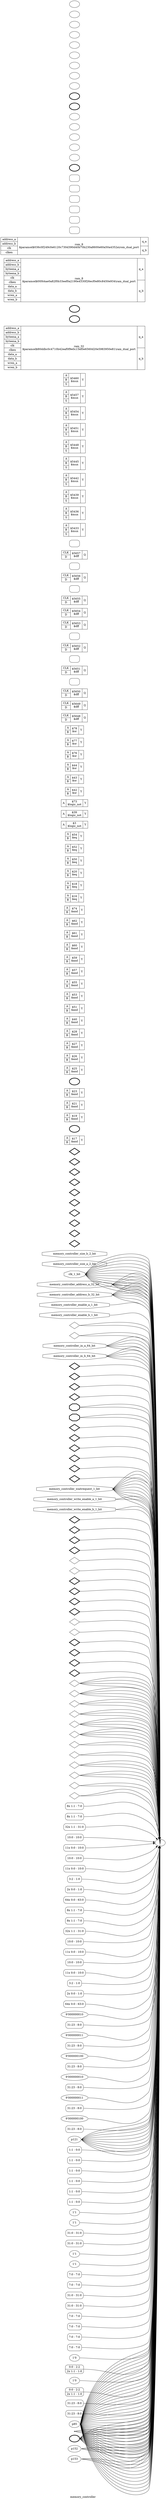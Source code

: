 digraph "memory_controller" {
label="memory_controller";
rankdir="LR";
remincross=true;
0n19 [ shape=octagon, label="clk_1_bit", color="black", fontcolor="black" ];
0n20 [ shape=octagon, label="memory_controller_address_a_32_bit", color="black", fontcolor="black" ];
0n21 [ shape=octagon, label="memory_controller_address_b_32_bit", color="black", fontcolor="black" ];
0n22 [ shape=octagon, label="memory_controller_enable_a_1_bit", color="black", fontcolor="black" ];
0n23 [ shape=octagon, label="memory_controller_enable_b_1_bit", color="black", fontcolor="black" ];
0n24 [ shape=diamond, label="memory_controller_enable_reg_a_1_bit", color="black", fontcolor="black" ];
0n25 [ shape=diamond, label="memory_controller_enable_reg_b_1_bit", color="black", fontcolor="black" ];
0n26 [ shape=octagon, label="memory_controller_in_a_64_bit", color="black", fontcolor="black" ];
0n27 [ shape=octagon, label="memory_controller_in_b_64_bit", color="black", fontcolor="black" ];
0n28 [ shape=diamond, label="memory_controller_out_a_64_bit", color="black", fontcolor="black" ];
0n29 [ shape=diamond, label="memory_controller_out_b_64_bit", color="black", fontcolor="black" ];
0n30 [ shape=diamond, label="memory_controller_out_prev_a_64_bit", color="black", fontcolor="black" ];
0n31 [ shape=diamond, label="memory_controller_out_prev_b_64_bit", color="black", fontcolor="black" ];
0n32 [ shape=octagon, label="memory_controller_out_reg_a_64_bit", color="black", fontcolor="black" ];
0n33 [ shape=octagon, label="memory_controller_out_reg_b_64_bit", color="black", fontcolor="black" ];
0n34 [ shape=diamond, label="memory_controller_ram_32_out_a_32_bit", color="black", fontcolor="black" ];
0n35 [ shape=diamond, label="memory_controller_ram_32_out_b_32_bit", color="black", fontcolor="black" ];
0n36 [ shape=diamond, label="memory_controller_ram_8_out_a_8_bit", color="black", fontcolor="black" ];
0n37 [ shape=diamond, label="memory_controller_ram_8_out_b_8_bit", color="black", fontcolor="black" ];
0n38 [ shape=diamond, label="memory_controller_rom_8_out_a_8_bit", color="black", fontcolor="black" ];
0n39 [ shape=diamond, label="memory_controller_rom_8_out_b_8_bit", color="black", fontcolor="black" ];
0n40 [ shape=octagon, label="memory_controller_size_a_2_bit", color="black", fontcolor="black" ];
0n41 [ shape=octagon, label="memory_controller_size_b_2_bit", color="black", fontcolor="black" ];
0n42 [ shape=octagon, label="memory_controller_waitrequest_1_bit", color="black", fontcolor="black" ];
0n43 [ shape=octagon, label="memory_controller_write_enable_a_1_bit", color="black", fontcolor="black" ];
0n44 [ shape=octagon, label="memory_controller_write_enable_b_1_bit", color="black", fontcolor="black" ];
0n45 [ shape=diamond, label="ram_32_address_a_2_bit", color="black", fontcolor="black" ];
0n46 [ shape=diamond, label="ram_32_address_b_2_bit", color="black", fontcolor="black" ];
0n47 [ shape=diamond, label="ram_32_in_a_32_bit", color="black", fontcolor="black" ];
0n48 [ shape=diamond, label="ram_32_in_b_32_bit", color="black", fontcolor="black" ];
0n49 [ shape=diamond, label="ram_32_out_a_32_bit", color="black", fontcolor="black" ];
0n50 [ shape=diamond, label="ram_32_out_b_32_bit", color="black", fontcolor="black" ];
0n51 [ shape=diamond, label="ram_32_write_enable_a_1_bit", color="black", fontcolor="black" ];
0n52 [ shape=diamond, label="ram_32_write_enable_b_1_bit", color="black", fontcolor="black" ];
0n53 [ shape=diamond, label="ram_8_address_a_11_bit", color="black", fontcolor="black" ];
0n54 [ shape=diamond, label="ram_8_address_b_11_bit", color="black", fontcolor="black" ];
0n55 [ shape=diamond, label="ram_8_in_a_8_bit", color="black", fontcolor="black" ];
0n56 [ shape=diamond, label="ram_8_in_b_8_bit", color="black", fontcolor="black" ];
0n57 [ shape=diamond, label="ram_8_out_a_8_bit", color="black", fontcolor="black" ];
0n58 [ shape=diamond, label="ram_8_out_b_8_bit", color="black", fontcolor="black" ];
0n59 [ shape=diamond, label="ram_8_write_enable_a_1_bit", color="black", fontcolor="black" ];
0n60 [ shape=diamond, label="ram_8_write_enable_b_1_bit", color="black", fontcolor="black" ];
0n61 [ shape=diamond, label="rom_8_address_a_11_bit", color="black", fontcolor="black" ];
0n62 [ shape=diamond, label="rom_8_address_b_11_bit", color="black", fontcolor="black" ];
0n63 [ shape=diamond, label="rom_8_in_a_8_bit", color="black", fontcolor="black" ];
0n64 [ shape=diamond, label="rom_8_in_b_8_bit", color="black", fontcolor="black" ];
0n65 [ shape=diamond, label="rom_8_out_a_8_bit", color="black", fontcolor="black" ];
0n66 [ shape=diamond, label="rom_8_out_b_8_bit", color="black", fontcolor="black" ];
0n67 [ shape=diamond, label="select_not_struct_a_3_bit", color="black", fontcolor="black" ];
0n68 [ shape=diamond, label="select_not_struct_b_3_bit", color="black", fontcolor="black" ];
0n69 [ shape=diamond, label="select_ram_32_a_1_bit", color="black", fontcolor="black" ];
0n70 [ shape=diamond, label="select_ram_32_b_1_bit", color="black", fontcolor="black" ];
0n71 [ shape=diamond, label="select_ram_32_reg_a_2_bit", color="black", fontcolor="black" ];
0n72 [ shape=diamond, label="select_ram_32_reg_b_2_bit", color="black", fontcolor="black" ];
0n73 [ shape=diamond, label="select_ram_8_a_1_bit", color="black", fontcolor="black" ];
0n74 [ shape=diamond, label="select_ram_8_b_1_bit", color="black", fontcolor="black" ];
0n75 [ shape=diamond, label="select_ram_8_reg_a_2_bit", color="black", fontcolor="black" ];
0n76 [ shape=diamond, label="select_ram_8_reg_b_2_bit", color="black", fontcolor="black" ];
0n77 [ shape=diamond, label="select_rom_8_a_1_bit", color="black", fontcolor="black" ];
0n78 [ shape=diamond, label="select_rom_8_b_1_bit", color="black", fontcolor="black" ];
0n79 [ shape=diamond, label="select_rom_8_reg_a_2_bit", color="black", fontcolor="black" ];
0n80 [ shape=diamond, label="select_rom_8_reg_b_2_bit", color="black", fontcolor="black" ];
0n81 [ shape=diamond, label="tag_a_9_bit", color="black", fontcolor="black" ];
0n82 [ shape=diamond, label="tag_b_9_bit", color="black", fontcolor="black" ];
0c86 [ shape=record, label="{{<0p83> A|<0p84> B}|$17\n$and|{<0p85> Y}}" ];
0x0 [ shape=record, style=rounded, label="<0s7> 8x 1:1 - 7:0 " ];
0x0:e -> 0c86:0p83:w [arrowhead=odiamond, arrowtail=odiamond, dir=both, color="black", style="setlinewidth(3)", label=""];
0c87 [ shape=record, label="{{<0p83> A|<0p84> B}|$19\n$and|{<0p85> Y}}" ];
0x1 [ shape=record, style=rounded, label="<0s7> 8x 1:1 - 7:0 " ];
0x1:e -> 0c87:0p83:w [arrowhead=odiamond, arrowtail=odiamond, dir=both, color="black", style="setlinewidth(3)", label=""];
0c88 [ shape=record, label="{{<0p83> A|<0p84> B}|$21\n$and|{<0p85> Y}}" ];
0x2 [ shape=record, style=rounded, label="<0s31> 32x 1:1 - 31:0 " ];
0x2:e -> 0c88:0p83:w [arrowhead=odiamond, arrowtail=odiamond, dir=both, color="black", style="setlinewidth(3)", label=""];
0c89 [ shape=record, label="{{<0p83> A|<0p84> B}|$23\n$and|{<0p85> Y}}" ];
0x3 [ shape=record, style=rounded, label="<0s0> 10:0 - 10:0 " ];
0x3:e -> 0c89:0p83:w [arrowhead=odiamond, arrowtail=odiamond, dir=both, color="black", style="setlinewidth(3)", label=""];
0x4 [ shape=record, style=rounded, label="<0s10> 11x 0:0 - 10:0 " ];
0x4:e -> 0c89:0p84:w [arrowhead=odiamond, arrowtail=odiamond, dir=both, color="black", style="setlinewidth(3)", label=""];
0c90 [ shape=record, label="{{<0p83> A|<0p84> B}|$25\n$and|{<0p85> Y}}" ];
0x5 [ shape=record, style=rounded, label="<0s0> 10:0 - 10:0 " ];
0x5:e -> 0c90:0p83:w [arrowhead=odiamond, arrowtail=odiamond, dir=both, color="black", style="setlinewidth(3)", label=""];
0x6 [ shape=record, style=rounded, label="<0s10> 11x 0:0 - 10:0 " ];
0x6:e -> 0c90:0p84:w [arrowhead=odiamond, arrowtail=odiamond, dir=both, color="black", style="setlinewidth(3)", label=""];
0c91 [ shape=record, label="{{<0p83> A|<0p84> B}|$26\n$and|{<0p85> Y}}" ];
0c92 [ shape=record, label="{{<0p83> A|<0p84> B}|$27\n$and|{<0p85> Y}}" ];
0x7 [ shape=record, style=rounded, label="<0s0> 3:2 - 1:0 " ];
0x7:e -> 0c92:0p83:w [arrowhead=odiamond, arrowtail=odiamond, dir=both, color="black", style="setlinewidth(3)", label=""];
0x8 [ shape=record, style=rounded, label="<0s1> 2x 0:0 - 1:0 " ];
0x8:e -> 0c92:0p84:w [arrowhead=odiamond, arrowtail=odiamond, dir=both, color="black", style="setlinewidth(3)", label=""];
0c93 [ shape=record, label="{{<0p83> A|<0p84> B}|$28\n$and|{<0p85> Y}}" ];
0c94 [ shape=record, label="{{<0p83> A|<0p84> B}|$40\n$and|{<0p85> Y}}" ];
0x9 [ shape=record, style=rounded, label="<0s63> 64x 0:0 - 63:0 " ];
0x9:e -> 0c94:0p84:w [arrowhead=odiamond, arrowtail=odiamond, dir=both, color="black", style="setlinewidth(3)", label=""];
0c95 [ shape=record, label="{{<0p83> A|<0p84> B}|$51\n$and|{<0p85> Y}}" ];
0x10 [ shape=record, style=rounded, label="<0s7> 8x 1:1 - 7:0 " ];
0x10:e -> 0c95:0p83:w [arrowhead=odiamond, arrowtail=odiamond, dir=both, color="black", style="setlinewidth(3)", label=""];
0c96 [ shape=record, label="{{<0p83> A|<0p84> B}|$53\n$and|{<0p85> Y}}" ];
0x11 [ shape=record, style=rounded, label="<0s7> 8x 1:1 - 7:0 " ];
0x11:e -> 0c96:0p83:w [arrowhead=odiamond, arrowtail=odiamond, dir=both, color="black", style="setlinewidth(3)", label=""];
0c97 [ shape=record, label="{{<0p83> A|<0p84> B}|$55\n$and|{<0p85> Y}}" ];
0x12 [ shape=record, style=rounded, label="<0s31> 32x 1:1 - 31:0 " ];
0x12:e -> 0c97:0p83:w [arrowhead=odiamond, arrowtail=odiamond, dir=both, color="black", style="setlinewidth(3)", label=""];
0c98 [ shape=record, label="{{<0p83> A|<0p84> B}|$57\n$and|{<0p85> Y}}" ];
0x13 [ shape=record, style=rounded, label="<0s0> 10:0 - 10:0 " ];
0x13:e -> 0c98:0p83:w [arrowhead=odiamond, arrowtail=odiamond, dir=both, color="black", style="setlinewidth(3)", label=""];
0x14 [ shape=record, style=rounded, label="<0s10> 11x 0:0 - 10:0 " ];
0x14:e -> 0c98:0p84:w [arrowhead=odiamond, arrowtail=odiamond, dir=both, color="black", style="setlinewidth(3)", label=""];
0c99 [ shape=record, label="{{<0p83> A|<0p84> B}|$59\n$and|{<0p85> Y}}" ];
0x15 [ shape=record, style=rounded, label="<0s0> 10:0 - 10:0 " ];
0x15:e -> 0c99:0p83:w [arrowhead=odiamond, arrowtail=odiamond, dir=both, color="black", style="setlinewidth(3)", label=""];
0x16 [ shape=record, style=rounded, label="<0s10> 11x 0:0 - 10:0 " ];
0x16:e -> 0c99:0p84:w [arrowhead=odiamond, arrowtail=odiamond, dir=both, color="black", style="setlinewidth(3)", label=""];
0c100 [ shape=record, label="{{<0p83> A|<0p84> B}|$60\n$and|{<0p85> Y}}" ];
0c101 [ shape=record, label="{{<0p83> A|<0p84> B}|$61\n$and|{<0p85> Y}}" ];
0x17 [ shape=record, style=rounded, label="<0s0> 3:2 - 1:0 " ];
0x17:e -> 0c101:0p83:w [arrowhead=odiamond, arrowtail=odiamond, dir=both, color="black", style="setlinewidth(3)", label=""];
0x18 [ shape=record, style=rounded, label="<0s1> 2x 0:0 - 1:0 " ];
0x18:e -> 0c101:0p84:w [arrowhead=odiamond, arrowtail=odiamond, dir=both, color="black", style="setlinewidth(3)", label=""];
0c102 [ shape=record, label="{{<0p83> A|<0p84> B}|$62\n$and|{<0p85> Y}}" ];
0c103 [ shape=record, label="{{<0p83> A|<0p84> B}|$74\n$and|{<0p85> Y}}" ];
0x19 [ shape=record, style=rounded, label="<0s63> 64x 0:0 - 63:0 " ];
0x19:e -> 0c103:0p84:w [arrowhead=odiamond, arrowtail=odiamond, dir=both, color="black", style="setlinewidth(3)", label=""];
0v21 [ label="9'000000010" ];
0c104 [ shape=record, label="{{<0p83> A|<0p84> B}|$16\n$eq|{<0p85> Y}}" ];
0x20 [ shape=record, style=rounded, label="<0s0> 31:23 - 8:0 " ];
0x20:e -> 0c104:0p83:w [arrowhead=odiamond, arrowtail=odiamond, dir=both, color="black", style="setlinewidth(3)", label=""];
0v23 [ label="9'000000011" ];
0c105 [ shape=record, label="{{<0p83> A|<0p84> B}|$18\n$eq|{<0p85> Y}}" ];
0x22 [ shape=record, style=rounded, label="<0s0> 31:23 - 8:0 " ];
0x22:e -> 0c105:0p83:w [arrowhead=odiamond, arrowtail=odiamond, dir=both, color="black", style="setlinewidth(3)", label=""];
0v25 [ label="9'000000100" ];
0c106 [ shape=record, label="{{<0p83> A|<0p84> B}|$20\n$eq|{<0p85> Y}}" ];
0x24 [ shape=record, style=rounded, label="<0s0> 31:23 - 8:0 " ];
0x24:e -> 0c106:0p83:w [arrowhead=odiamond, arrowtail=odiamond, dir=both, color="black", style="setlinewidth(3)", label=""];
0v27 [ label="9'000000010" ];
0c107 [ shape=record, label="{{<0p83> A|<0p84> B}|$50\n$eq|{<0p85> Y}}" ];
0x26 [ shape=record, style=rounded, label="<0s0> 31:23 - 8:0 " ];
0x26:e -> 0c107:0p83:w [arrowhead=odiamond, arrowtail=odiamond, dir=both, color="black", style="setlinewidth(3)", label=""];
0v29 [ label="9'000000011" ];
0c108 [ shape=record, label="{{<0p83> A|<0p84> B}|$52\n$eq|{<0p85> Y}}" ];
0x28 [ shape=record, style=rounded, label="<0s0> 31:23 - 8:0 " ];
0x28:e -> 0c108:0p83:w [arrowhead=odiamond, arrowtail=odiamond, dir=both, color="black", style="setlinewidth(3)", label=""];
0v31 [ label="9'000000100" ];
0c109 [ shape=record, label="{{<0p83> A|<0p84> B}|$54\n$eq|{<0p85> Y}}" ];
0x30 [ shape=record, style=rounded, label="<0s0> 31:23 - 8:0 " ];
0x30:e -> 0c109:0p83:w [arrowhead=odiamond, arrowtail=odiamond, dir=both, color="black", style="setlinewidth(3)", label=""];
0c110 [ shape=record, label="{{<0p83> A}|$3\n$logic_not|{<0p85> Y}}" ];
0c111 [ shape=record, label="{{<0p83> A}|$39\n$logic_not|{<0p85> Y}}" ];
0c112 [ shape=record, label="{{<0p83> A}|$73\n$logic_not|{<0p85> Y}}" ];
0c113 [ shape=record, label="{{<0p83> A|<0p84> B}|$42\n$or|{<0p85> Y}}" ];
0c114 [ shape=record, label="{{<0p83> A|<0p84> B}|$43\n$or|{<0p85> Y}}" ];
0c115 [ shape=record, label="{{<0p83> A|<0p84> B}|$44\n$or|{<0p85> Y}}" ];
0c116 [ shape=record, label="{{<0p83> A|<0p84> B}|$76\n$or|{<0p85> Y}}" ];
0c117 [ shape=record, label="{{<0p83> A|<0p84> B}|$77\n$or|{<0p85> Y}}" ];
0c118 [ shape=record, label="{{<0p83> A|<0p84> B}|$78\n$or|{<0p85> Y}}" ];
0c122 [ shape=record, label="{{<0p119> CLK|<0p120> D}|$5648\n$dff|{<0p121> Q}}" ];
0c123 [ shape=record, label="{{<0p119> CLK|<0p120> D}|$5649\n$dff|{<0p121> Q}}" ];
0c124 [ shape=record, label="{{<0p119> CLK|<0p120> D}|$5650\n$dff|{<0p121> Q}}" ];
0x32 [ shape=record, style=rounded, label="<0s0> 0:0 - 1:1 " ];
0c124:0p121:e -> 0x32:w [arrowhead=odiamond, arrowtail=odiamond, dir=both, color="black", label=""];
0c125 [ shape=record, label="{{<0p119> CLK|<0p120> D}|$5651\n$dff|{<0p121> Q}}" ];
0x33 [ shape=record, style=rounded, label="<0s0> 0:0 - 1:1 " ];
0c125:0p121:e -> 0x33:w [arrowhead=odiamond, arrowtail=odiamond, dir=both, color="black", label=""];
0c126 [ shape=record, label="{{<0p119> CLK|<0p120> D}|$5652\n$dff|{<0p121> Q}}" ];
0x34 [ shape=record, style=rounded, label="<0s0> 0:0 - 1:1 " ];
0c126:0p121:e -> 0x34:w [arrowhead=odiamond, arrowtail=odiamond, dir=both, color="black", label=""];
0c127 [ shape=record, label="{{<0p119> CLK|<0p120> D}|$5653\n$dff|{<0p121> Q}}" ];
0c128 [ shape=record, label="{{<0p119> CLK|<0p120> D}|$5654\n$dff|{<0p121> Q}}" ];
0c129 [ shape=record, label="{{<0p119> CLK|<0p120> D}|$5655\n$dff|{<0p121> Q}}" ];
0x35 [ shape=record, style=rounded, label="<0s0> 0:0 - 1:1 " ];
0c129:0p121:e -> 0x35:w [arrowhead=odiamond, arrowtail=odiamond, dir=both, color="black", label=""];
0c130 [ shape=record, label="{{<0p119> CLK|<0p120> D}|$5656\n$dff|{<0p121> Q}}" ];
0x36 [ shape=record, style=rounded, label="<0s0> 0:0 - 1:1 " ];
0c130:0p121:e -> 0x36:w [arrowhead=odiamond, arrowtail=odiamond, dir=both, color="black", label=""];
0c131 [ shape=record, label="{{<0p119> CLK|<0p120> D}|$5657\n$dff|{<0p121> Q}}" ];
0x37 [ shape=record, style=rounded, label="<0s0> 0:0 - 1:1 " ];
0c131:0p121:e -> 0x37:w [arrowhead=odiamond, arrowtail=odiamond, dir=both, color="black", label=""];
0c133 [ shape=record, label="{{<0p83> A|<0p84> B|<0p132> S}|$5433\n$mux|{<0p85> Y}}" ];
0c134 [ shape=record, label="{{<0p83> A|<0p84> B|<0p132> S}|$5436\n$mux|{<0p85> Y}}" ];
0c135 [ shape=record, label="{{<0p83> A|<0p84> B|<0p132> S}|$5439\n$mux|{<0p85> Y}}" ];
0x38 [ shape=record, style=rounded, label="<0s0> 1:1 - 0:0 " ];
0x38:e -> 0c135:0p84:w [arrowhead=odiamond, arrowtail=odiamond, dir=both, color="black", label=""];
0c136 [ shape=record, label="{{<0p83> A|<0p84> B|<0p132> S}|$5442\n$mux|{<0p85> Y}}" ];
0x39 [ shape=record, style=rounded, label="<0s0> 1:1 - 0:0 " ];
0x39:e -> 0c136:0p84:w [arrowhead=odiamond, arrowtail=odiamond, dir=both, color="black", label=""];
0c137 [ shape=record, label="{{<0p83> A|<0p84> B|<0p132> S}|$5445\n$mux|{<0p85> Y}}" ];
0x40 [ shape=record, style=rounded, label="<0s0> 1:1 - 0:0 " ];
0x40:e -> 0c137:0p84:w [arrowhead=odiamond, arrowtail=odiamond, dir=both, color="black", label=""];
0c138 [ shape=record, label="{{<0p83> A|<0p84> B|<0p132> S}|$5448\n$mux|{<0p85> Y}}" ];
0c139 [ shape=record, label="{{<0p83> A|<0p84> B|<0p132> S}|$5451\n$mux|{<0p85> Y}}" ];
0c140 [ shape=record, label="{{<0p83> A|<0p84> B|<0p132> S}|$5454\n$mux|{<0p85> Y}}" ];
0x41 [ shape=record, style=rounded, label="<0s0> 1:1 - 0:0 " ];
0x41:e -> 0c140:0p84:w [arrowhead=odiamond, arrowtail=odiamond, dir=both, color="black", label=""];
0c141 [ shape=record, label="{{<0p83> A|<0p84> B|<0p132> S}|$5457\n$mux|{<0p85> Y}}" ];
0x42 [ shape=record, style=rounded, label="<0s0> 1:1 - 0:0 " ];
0x42:e -> 0c141:0p84:w [arrowhead=odiamond, arrowtail=odiamond, dir=both, color="black", label=""];
0c142 [ shape=record, label="{{<0p83> A|<0p84> B|<0p132> S}|$5460\n$mux|{<0p85> Y}}" ];
0x43 [ shape=record, style=rounded, label="<0s0> 1:1 - 0:0 " ];
0x43:e -> 0c142:0p84:w [arrowhead=odiamond, arrowtail=odiamond, dir=both, color="black", label=""];
0v44 [ label="1'1" ];
0v45 [ label="1'1" ];
0c154 [ shape=record, label="{{<0p143> address_a|<0p144> address_b|<0p145> byteena_a|<0p146> byteena_b|<0p19> clk|<0p147> clken|<0p148> data_a|<0p149> data_b|<0p150> wren_a|<0p151> wren_b}|ram_32\n$paramod$80ddbc0c4710b42eaf0f9e0c15ef0e6560d20e5983950e81\\ram_dual_port|{<0p152> q_a|<0p153> q_b}}" ];
0x46 [ shape=record, style=rounded, label="<0s0> 31:0 - 31:0 " ];
0x46:e -> 0c154:0p148:w [arrowhead=odiamond, arrowtail=odiamond, dir=both, color="black", style="setlinewidth(3)", label=""];
0x47 [ shape=record, style=rounded, label="<0s0> 31:0 - 31:0 " ];
0x47:e -> 0c154:0p149:w [arrowhead=odiamond, arrowtail=odiamond, dir=both, color="black", style="setlinewidth(3)", label=""];
0v48 [ label="1'1" ];
0v49 [ label="1'1" ];
0c155 [ shape=record, label="{{<0p143> address_a|<0p144> address_b|<0p145> byteena_a|<0p146> byteena_b|<0p19> clk|<0p147> clken|<0p148> data_a|<0p149> data_b|<0p150> wren_a|<0p151> wren_b}|ram_8\n$paramod$00f44ae0a82f0b33eef0a2190e4330f26ecf0e80c8450e934\\ram_dual_port|{<0p152> q_a|<0p153> q_b}}" ];
0x50 [ shape=record, style=rounded, label="<0s0> 7:0 - 7:0 " ];
0x50:e -> 0c155:0p148:w [arrowhead=odiamond, arrowtail=odiamond, dir=both, color="black", style="setlinewidth(3)", label=""];
0x51 [ shape=record, style=rounded, label="<0s0> 7:0 - 7:0 " ];
0x51:e -> 0c155:0p149:w [arrowhead=odiamond, arrowtail=odiamond, dir=both, color="black", style="setlinewidth(3)", label=""];
0c156 [ shape=record, label="{{<0p143> address_a|<0p144> address_b|<0p19> clk|<0p147> clken}|rom_8\n$paramod$036c0f249c0e6120c730d390d40b70b230a8600e60a50a4352a\\rom_dual_port|{<0p152> q_a|<0p153> q_b}}" ];
0x52 [ shape=record, style=rounded, label="<0s0> 31:0 - 31:0 " ];
0x53 [ shape=record, style=rounded, label="<0s0> 31:0 - 31:0 " ];
0x54 [ shape=record, style=rounded, label="<0s0> 7:0 - 7:0 " ];
0x55 [ shape=record, style=rounded, label="<0s0> 7:0 - 7:0 " ];
0x56 [ shape=record, style=rounded, label="<0s0> 7:0 - 7:0 " ];
0x57 [ shape=record, style=rounded, label="<0s0> 7:0 - 7:0 " ];
0v59 [ label="1'0" ];
0x58 [ shape=record, style=rounded, label="<0s2> 0:0 - 2:2 |<0s1> 2x 1:1 - 1:0 " ];
0v61 [ label="1'0" ];
0x60 [ shape=record, style=rounded, label="<0s2> 0:0 - 2:2 |<0s1> 2x 1:1 - 1:0 " ];
0x62 [ shape=record, style=rounded, label="<0s0> 0:0 - 0:0 " ];
0x63 [ shape=record, style=rounded, label="<0s0> 0:0 - 0:0 " ];
0x64 [ shape=record, style=rounded, label="<0s0> 0:0 - 0:0 " ];
0x65 [ shape=record, style=rounded, label="<0s0> 0:0 - 0:0 " ];
0x66 [ shape=record, style=rounded, label="<0s0> 0:0 - 0:0 " ];
0x67 [ shape=record, style=rounded, label="<0s0> 0:0 - 0:0 " ];
0x68 [ shape=record, style=rounded, label="<0s0> 31:23 - 8:0 " ];
0x69 [ shape=record, style=rounded, label="<0s0> 31:23 - 8:0 " ];
0c137:0p85:e -> 0c124:0p120:w [color="black", label=""];
0c142:0p85:e -> 0c129:0p120:w [color="black", label=""];
0n12 [ shape=point ];
0c110:0p85:e -> 0n12:w [color="black", label=""];
0n12:e -> 0c154:0p147:w [color="black", label=""];
0n12:e -> 0c155:0p147:w [color="black", label=""];
0n12:e -> 0c156:0p147:w [color="black", label=""];
0c111:0p85:e -> 0x9:0s63:w [color="black", label=""];
0c112:0p85:e -> 0x19:0s63:w [color="black", label=""];
0c113:0p85:e -> 0c114:0p83:w [color="black", style="setlinewidth(3)", label=""];
0c114:0p85:e -> 0c115:0p83:w [color="black", style="setlinewidth(3)", label=""];
0c116:0p85:e -> 0c117:0p83:w [color="black", style="setlinewidth(3)", label=""];
0c117:0p85:e -> 0c118:0p83:w [color="black", style="setlinewidth(3)", label=""];
0n19:e -> 0c122:0p119:w [color="black", label=""];
0n19:e -> 0c123:0p119:w [color="black", label=""];
0n19:e -> 0c124:0p119:w [color="black", label=""];
0n19:e -> 0c125:0p119:w [color="black", label=""];
0n19:e -> 0c126:0p119:w [color="black", label=""];
0n19:e -> 0c127:0p119:w [color="black", label=""];
0n19:e -> 0c128:0p119:w [color="black", label=""];
0n19:e -> 0c129:0p119:w [color="black", label=""];
0n19:e -> 0c130:0p119:w [color="black", label=""];
0n19:e -> 0c131:0p119:w [color="black", label=""];
0n19:e -> 0c154:0p19:w [color="black", label=""];
0n19:e -> 0c155:0p19:w [color="black", label=""];
0n19:e -> 0c156:0p19:w [color="black", label=""];
0c133:0p85:e -> 0c123:0p120:w [color="black", label=""];
0n20:e -> 0x20:0s0:w [color="black", style="setlinewidth(3)", label=""];
0n20:e -> 0x22:0s0:w [color="black", style="setlinewidth(3)", label=""];
0n20:e -> 0x24:0s0:w [color="black", style="setlinewidth(3)", label=""];
0n20:e -> 0x3:0s0:w [color="black", style="setlinewidth(3)", label=""];
0n20:e -> 0x5:0s0:w [color="black", style="setlinewidth(3)", label=""];
0n20:e -> 0x68:0s0:w [color="black", style="setlinewidth(3)", label=""];
0n20:e -> 0x7:0s0:w [color="black", style="setlinewidth(3)", label=""];
0n21:e -> 0x13:0s0:w [color="black", style="setlinewidth(3)", label=""];
0n21:e -> 0x15:0s0:w [color="black", style="setlinewidth(3)", label=""];
0n21:e -> 0x17:0s0:w [color="black", style="setlinewidth(3)", label=""];
0n21:e -> 0x26:0s0:w [color="black", style="setlinewidth(3)", label=""];
0n21:e -> 0x28:0s0:w [color="black", style="setlinewidth(3)", label=""];
0n21:e -> 0x30:0s0:w [color="black", style="setlinewidth(3)", label=""];
0n21:e -> 0x69:0s0:w [color="black", style="setlinewidth(3)", label=""];
0n22:e -> 0c133:0p83:w [color="black", label=""];
0n23:e -> 0c138:0p83:w [color="black", label=""];
0c123:0p121:e -> 0n24:w [color="black", label=""];
0n24:e -> 0c111:0p83:w [color="black", label=""];
0n24:e -> 0c133:0p84:w [color="black", label=""];
0c128:0p121:e -> 0n25:w [color="black", label=""];
0n25:e -> 0c112:0p83:w [color="black", label=""];
0n25:e -> 0c138:0p84:w [color="black", label=""];
0n26:e -> 0x46:0s0:w [color="black", style="setlinewidth(3)", label=""];
0n26:e -> 0x50:0s0:w [color="black", style="setlinewidth(3)", label=""];
0n26:e -> 0x52:0s0:w [color="black", style="setlinewidth(3)", label=""];
0n26:e -> 0x54:0s0:w [color="black", style="setlinewidth(3)", label=""];
0n26:e -> 0x56:0s0:w [color="black", style="setlinewidth(3)", label=""];
0n27:e -> 0x47:0s0:w [color="black", style="setlinewidth(3)", label=""];
0n27:e -> 0x51:0s0:w [color="black", style="setlinewidth(3)", label=""];
0n27:e -> 0x53:0s0:w [color="black", style="setlinewidth(3)", label=""];
0n27:e -> 0x55:0s0:w [color="black", style="setlinewidth(3)", label=""];
0n27:e -> 0x57:0s0:w [color="black", style="setlinewidth(3)", label=""];
0c115:0p85:e -> 0n28:w [color="black", style="setlinewidth(3)", label=""];
0n28:e -> 0c134:0p83:w [color="black", style="setlinewidth(3)", label=""];
0c118:0p85:e -> 0n29:w [color="black", style="setlinewidth(3)", label=""];
0n29:e -> 0c139:0p83:w [color="black", style="setlinewidth(3)", label=""];
0c138:0p85:e -> 0c128:0p120:w [color="black", label=""];
0c94:0p85:e -> 0n30:w [color="black", style="setlinewidth(3)", label=""];
0n30:e -> 0c113:0p83:w [color="black", style="setlinewidth(3)", label=""];
0c103:0p85:e -> 0n31:w [color="black", style="setlinewidth(3)", label=""];
0n31:e -> 0c116:0p83:w [color="black", style="setlinewidth(3)", label=""];
0c122:0p121:e -> 0n32:w [color="black", style="setlinewidth(3)", label=""];
0n32:e -> 0c134:0p84:w [color="black", style="setlinewidth(3)", label=""];
0n32:e -> 0c94:0p83:w [color="black", style="setlinewidth(3)", label=""];
0c127:0p121:e -> 0n33:w [color="black", style="setlinewidth(3)", label=""];
0n33:e -> 0c103:0p83:w [color="black", style="setlinewidth(3)", label=""];
0n33:e -> 0c139:0p84:w [color="black", style="setlinewidth(3)", label=""];
0c88:0p85:e -> 0n34:w [color="black", style="setlinewidth(3)", label=""];
0n34:e -> 0c115:0p84:w [color="black", style="setlinewidth(3)", label=""];
0c97:0p85:e -> 0n35:w [color="black", style="setlinewidth(3)", label=""];
0n35:e -> 0c118:0p84:w [color="black", style="setlinewidth(3)", label=""];
0c87:0p85:e -> 0n36:w [color="black", style="setlinewidth(3)", label=""];
0n36:e -> 0c114:0p84:w [color="black", style="setlinewidth(3)", label=""];
0c96:0p85:e -> 0n37:w [color="black", style="setlinewidth(3)", label=""];
0n37:e -> 0c117:0p84:w [color="black", style="setlinewidth(3)", label=""];
0c86:0p85:e -> 0n38:w [color="black", style="setlinewidth(3)", label=""];
0n38:e -> 0c113:0p84:w [color="black", style="setlinewidth(3)", label=""];
0c95:0p85:e -> 0n39:w [color="black", style="setlinewidth(3)", label=""];
0n39:e -> 0c116:0p84:w [color="black", style="setlinewidth(3)", label=""];
0c134:0p85:e -> 0c122:0p120:w [color="black", style="setlinewidth(3)", label=""];
0n42:e -> 0c110:0p83:w [color="black", label=""];
0n42:e -> 0c133:0p132:w [color="black", label=""];
0n42:e -> 0c134:0p132:w [color="black", label=""];
0n42:e -> 0c135:0p132:w [color="black", label=""];
0n42:e -> 0c136:0p132:w [color="black", label=""];
0n42:e -> 0c137:0p132:w [color="black", label=""];
0n42:e -> 0c138:0p132:w [color="black", label=""];
0n42:e -> 0c139:0p132:w [color="black", label=""];
0n42:e -> 0c140:0p132:w [color="black", label=""];
0n42:e -> 0c141:0p132:w [color="black", label=""];
0n42:e -> 0c142:0p132:w [color="black", label=""];
0n43:e -> 0c91:0p83:w [color="black", label=""];
0n43:e -> 0c93:0p83:w [color="black", label=""];
0n44:e -> 0c100:0p83:w [color="black", label=""];
0n44:e -> 0c102:0p83:w [color="black", label=""];
0c92:0p85:e -> 0n45:w [color="black", style="setlinewidth(3)", label=""];
0n45:e -> 0c154:0p143:w [color="black", style="setlinewidth(3)", label=""];
0c101:0p85:e -> 0n46:w [color="black", style="setlinewidth(3)", label=""];
0n46:e -> 0c154:0p144:w [color="black", style="setlinewidth(3)", label=""];
0x52:e -> 0n47:w [color="black", style="setlinewidth(3)", label=""];
0x53:e -> 0n48:w [color="black", style="setlinewidth(3)", label=""];
0c154:0p152:e -> 0n49:w [color="black", style="setlinewidth(3)", label=""];
0n49:e -> 0c88:0p84:w [color="black", style="setlinewidth(3)", label=""];
0c139:0p85:e -> 0c127:0p120:w [color="black", style="setlinewidth(3)", label=""];
0c154:0p153:e -> 0n50:w [color="black", style="setlinewidth(3)", label=""];
0n50:e -> 0c97:0p84:w [color="black", style="setlinewidth(3)", label=""];
0c93:0p85:e -> 0n51:w [color="black", label=""];
0n51:e -> 0c154:0p150:w [color="black", label=""];
0c102:0p85:e -> 0n52:w [color="black", label=""];
0n52:e -> 0c154:0p151:w [color="black", label=""];
0c90:0p85:e -> 0n53:w [color="black", style="setlinewidth(3)", label=""];
0n53:e -> 0c155:0p143:w [color="black", style="setlinewidth(3)", label=""];
0c99:0p85:e -> 0n54:w [color="black", style="setlinewidth(3)", label=""];
0n54:e -> 0c155:0p144:w [color="black", style="setlinewidth(3)", label=""];
0x54:e -> 0n55:w [color="black", style="setlinewidth(3)", label=""];
0x55:e -> 0n56:w [color="black", style="setlinewidth(3)", label=""];
0c155:0p152:e -> 0n57:w [color="black", style="setlinewidth(3)", label=""];
0n57:e -> 0c87:0p84:w [color="black", style="setlinewidth(3)", label=""];
0c155:0p153:e -> 0n58:w [color="black", style="setlinewidth(3)", label=""];
0n58:e -> 0c96:0p84:w [color="black", style="setlinewidth(3)", label=""];
0c91:0p85:e -> 0n59:w [color="black", label=""];
0n59:e -> 0c155:0p150:w [color="black", label=""];
0c135:0p85:e -> 0c126:0p120:w [color="black", label=""];
0c100:0p85:e -> 0n60:w [color="black", label=""];
0n60:e -> 0c155:0p151:w [color="black", label=""];
0c89:0p85:e -> 0n61:w [color="black", style="setlinewidth(3)", label=""];
0n61:e -> 0c156:0p143:w [color="black", style="setlinewidth(3)", label=""];
0c98:0p85:e -> 0n62:w [color="black", style="setlinewidth(3)", label=""];
0n62:e -> 0c156:0p144:w [color="black", style="setlinewidth(3)", label=""];
0x56:e -> 0n63:w [color="black", style="setlinewidth(3)", label=""];
0x57:e -> 0n64:w [color="black", style="setlinewidth(3)", label=""];
0c156:0p152:e -> 0n65:w [color="black", style="setlinewidth(3)", label=""];
0n65:e -> 0c86:0p84:w [color="black", style="setlinewidth(3)", label=""];
0c156:0p153:e -> 0n66:w [color="black", style="setlinewidth(3)", label=""];
0n66:e -> 0c95:0p84:w [color="black", style="setlinewidth(3)", label=""];
0x58:e -> 0n67:w [color="black", style="setlinewidth(3)", label=""];
0x60:e -> 0n68:w [color="black", style="setlinewidth(3)", label=""];
0c106:0p85:e -> 0n69:w [color="black", label=""];
0n69:e -> 0c135:0p83:w [color="black", label=""];
0n69:e -> 0c93:0p84:w [color="black", label=""];
0n69:e -> 0x62:w [color="black", label=""];
0n69:e -> 0x8:0s1:w [color="black", label=""];
0c140:0p85:e -> 0c131:0p120:w [color="black", label=""];
0c109:0p85:e -> 0n70:w [color="black", label=""];
0n70:e -> 0c102:0p84:w [color="black", label=""];
0n70:e -> 0c140:0p83:w [color="black", label=""];
0n70:e -> 0x18:0s1:w [color="black", label=""];
0n70:e -> 0x63:w [color="black", label=""];
0x34:0s0:e -> 0n71:w [color="black", label=""];
0x62:0s0:e -> 0n71:w [color="black", label=""];
0n71:e -> 0x2:0s31:w [color="black", label=""];
0n71:e -> 0x38:0s0:w [color="black", label=""];
0n71:e -> 0x58:0s1:w [color="black", label=""];
0x37:0s0:e -> 0n72:w [color="black", label=""];
0x63:0s0:e -> 0n72:w [color="black", label=""];
0n72:e -> 0x12:0s31:w [color="black", label=""];
0n72:e -> 0x41:0s0:w [color="black", label=""];
0n72:e -> 0x60:0s1:w [color="black", label=""];
0c105:0p85:e -> 0n73:w [color="black", label=""];
0n73:e -> 0c136:0p83:w [color="black", label=""];
0n73:e -> 0c91:0p84:w [color="black", label=""];
0n73:e -> 0x64:w [color="black", label=""];
0n73:e -> 0x6:0s10:w [color="black", label=""];
0c108:0p85:e -> 0n74:w [color="black", label=""];
0n74:e -> 0c100:0p84:w [color="black", label=""];
0n74:e -> 0c141:0p83:w [color="black", label=""];
0n74:e -> 0x16:0s10:w [color="black", label=""];
0n74:e -> 0x65:w [color="black", label=""];
0x33:0s0:e -> 0n75:w [color="black", label=""];
0x64:0s0:e -> 0n75:w [color="black", label=""];
0n75:e -> 0x1:0s7:w [color="black", label=""];
0n75:e -> 0x39:0s0:w [color="black", label=""];
0x36:0s0:e -> 0n76:w [color="black", label=""];
0x65:0s0:e -> 0n76:w [color="black", label=""];
0n76:e -> 0x11:0s7:w [color="black", label=""];
0n76:e -> 0x42:0s0:w [color="black", label=""];
0c104:0p85:e -> 0n77:w [color="black", label=""];
0n77:e -> 0c137:0p83:w [color="black", label=""];
0n77:e -> 0x4:0s10:w [color="black", label=""];
0n77:e -> 0x66:w [color="black", label=""];
0c107:0p85:e -> 0n78:w [color="black", label=""];
0n78:e -> 0c142:0p83:w [color="black", label=""];
0n78:e -> 0x14:0s10:w [color="black", label=""];
0n78:e -> 0x67:w [color="black", label=""];
0x32:0s0:e -> 0n79:w [color="black", label=""];
0x66:0s0:e -> 0n79:w [color="black", label=""];
0n79:e -> 0x0:0s7:w [color="black", label=""];
0n79:e -> 0x40:0s0:w [color="black", label=""];
0c136:0p85:e -> 0c125:0p120:w [color="black", label=""];
0x35:0s0:e -> 0n80:w [color="black", label=""];
0x67:0s0:e -> 0n80:w [color="black", label=""];
0n80:e -> 0x10:0s7:w [color="black", label=""];
0n80:e -> 0x43:0s0:w [color="black", label=""];
0x68:e -> 0n81:w [color="black", style="setlinewidth(3)", label=""];
0x69:e -> 0n82:w [color="black", style="setlinewidth(3)", label=""];
0c141:0p85:e -> 0c130:0p120:w [color="black", label=""];
0v21:e -> 0c104:0p84:w [color="black", style="setlinewidth(3)", label=""];
0v23:e -> 0c105:0p84:w [color="black", style="setlinewidth(3)", label=""];
0v25:e -> 0c106:0p84:w [color="black", style="setlinewidth(3)", label=""];
0v27:e -> 0c107:0p84:w [color="black", style="setlinewidth(3)", label=""];
0v29:e -> 0c108:0p84:w [color="black", style="setlinewidth(3)", label=""];
0v31:e -> 0c109:0p84:w [color="black", style="setlinewidth(3)", label=""];
0v44:e -> 0c154:0p145:w [color="black", label=""];
0v45:e -> 0c154:0p146:w [color="black", label=""];
0v48:e -> 0c155:0p145:w [color="black", label=""];
0v49:e -> 0c155:0p146:w [color="black", label=""];
0v59:e -> 0x58:0s2:w [color="black", label=""];
0v61:e -> 0x60:0s2:w [color="black", label=""];
}
